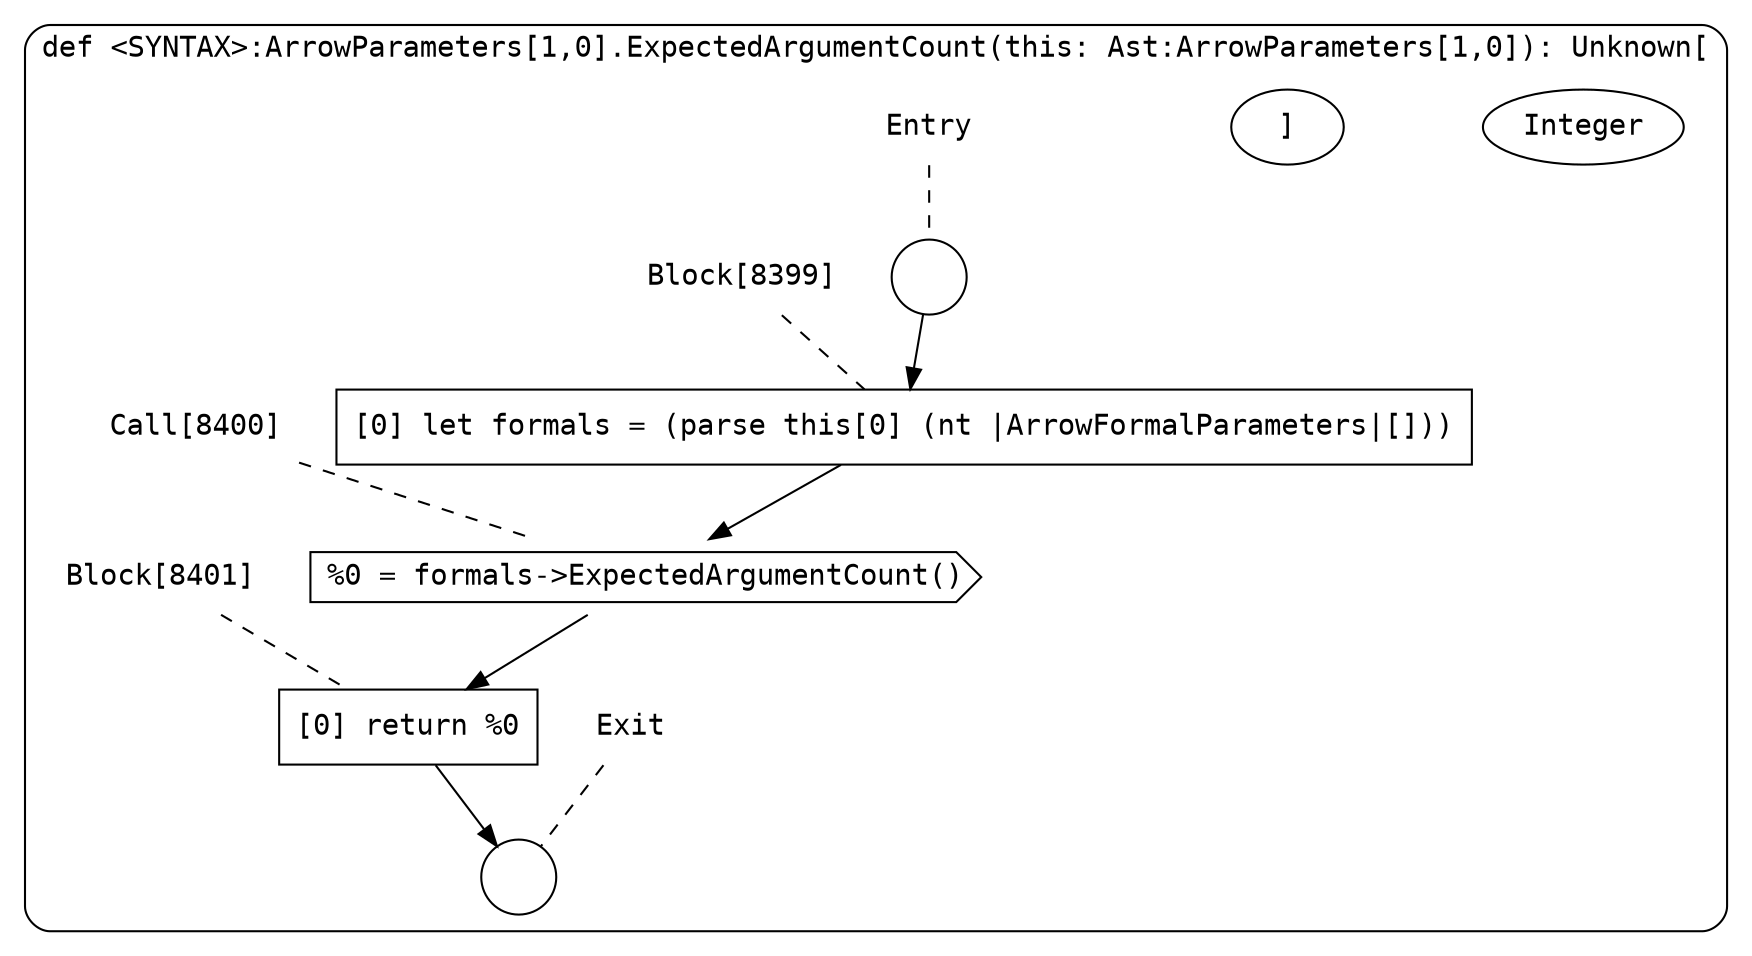 digraph {
  graph [fontname = "Consolas"]
  node [fontname = "Consolas"]
  edge [fontname = "Consolas"]
  subgraph cluster1561 {
    label = "def <SYNTAX>:ArrowParameters[1,0].ExpectedArgumentCount(this: Ast:ArrowParameters[1,0]): Unknown["Integer"]"
    style = rounded
    cluster1561_entry_name [shape=none, label=<<font color="black">Entry</font>>]
    cluster1561_entry_name -> cluster1561_entry [arrowhead=none, color="black", style=dashed]
    cluster1561_entry [shape=circle label=" " color="black" fillcolor="white" style=filled]
    cluster1561_entry -> node8399 [color="black"]
    cluster1561_exit_name [shape=none, label=<<font color="black">Exit</font>>]
    cluster1561_exit_name -> cluster1561_exit [arrowhead=none, color="black", style=dashed]
    cluster1561_exit [shape=circle label=" " color="black" fillcolor="white" style=filled]
    node8399_name [shape=none, label=<<font color="black">Block[8399]</font>>]
    node8399_name -> node8399 [arrowhead=none, color="black", style=dashed]
    node8399 [shape=box, label=<<font color="black">[0] let formals = (parse this[0] (nt |ArrowFormalParameters|[]))<BR ALIGN="LEFT"/></font>> color="black" fillcolor="white", style=filled]
    node8399 -> node8400 [color="black"]
    node8400_name [shape=none, label=<<font color="black">Call[8400]</font>>]
    node8400_name -> node8400 [arrowhead=none, color="black", style=dashed]
    node8400 [shape=cds, label=<<font color="black">%0 = formals-&gt;ExpectedArgumentCount()</font>> color="black" fillcolor="white", style=filled]
    node8400 -> node8401 [color="black"]
    node8401_name [shape=none, label=<<font color="black">Block[8401]</font>>]
    node8401_name -> node8401 [arrowhead=none, color="black", style=dashed]
    node8401 [shape=box, label=<<font color="black">[0] return %0<BR ALIGN="LEFT"/></font>> color="black" fillcolor="white", style=filled]
    node8401 -> cluster1561_exit [color="black"]
  }
}